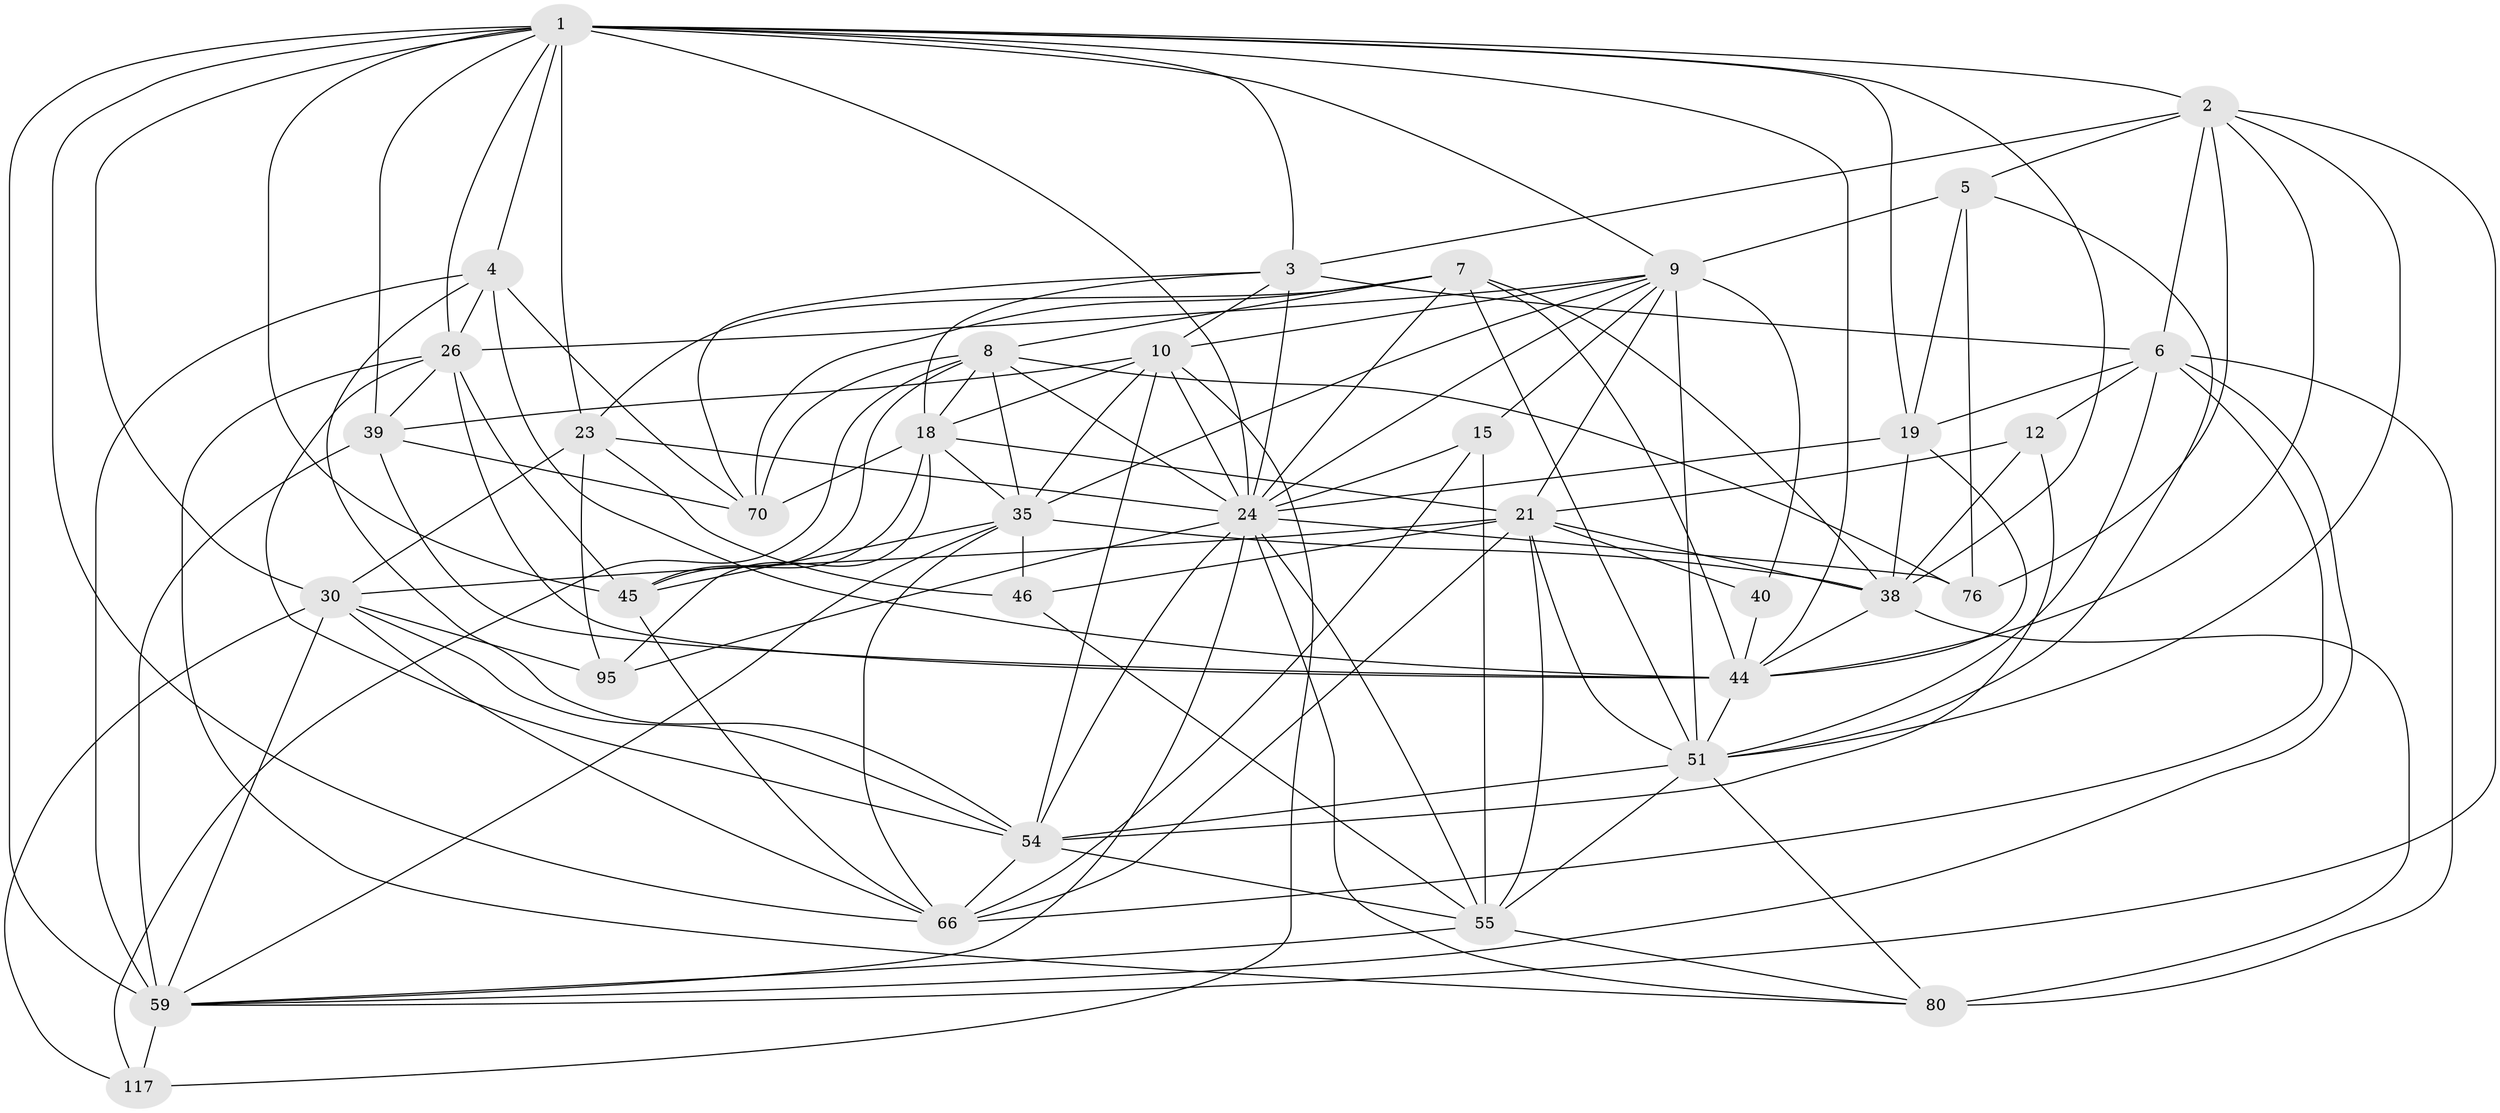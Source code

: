 // original degree distribution, {4: 1.0}
// Generated by graph-tools (version 1.1) at 2025/20/03/04/25 18:20:59]
// undirected, 36 vertices, 133 edges
graph export_dot {
graph [start="1"]
  node [color=gray90,style=filled];
  1 [super="+60+13+79+17"];
  2 [super="+122+105"];
  3 [super="+29+114"];
  4 [super="+41+67"];
  5 [super="+112"];
  6 [super="+37+36"];
  7 [super="+74+90"];
  8 [super="+11"];
  9 [super="+32+25+16"];
  10 [super="+82+31+53"];
  12 [super="+27"];
  15;
  18 [super="+71+20"];
  19 [super="+64"];
  21 [super="+33+34"];
  23 [super="+61+77"];
  24 [super="+43+48+83+106"];
  26 [super="+116+52+28"];
  30 [super="+47+73"];
  35 [super="+86+101+92"];
  38 [super="+111+56"];
  39 [super="+42"];
  40;
  44 [super="+49+63"];
  45 [super="+100"];
  46;
  51 [super="+84"];
  54 [super="+118+120+69"];
  55 [super="+108+94"];
  59 [super="+103+72"];
  66 [super="+75+102"];
  70 [super="+96"];
  76;
  80 [super="+91"];
  95 [super="+115"];
  117;
  1 -- 66;
  1 -- 26;
  1 -- 38;
  1 -- 9;
  1 -- 30;
  1 -- 3 [weight=3];
  1 -- 4 [weight=2];
  1 -- 23 [weight=2];
  1 -- 59 [weight=3];
  1 -- 44 [weight=2];
  1 -- 24;
  1 -- 2;
  1 -- 39;
  1 -- 45;
  1 -- 19;
  2 -- 5;
  2 -- 44;
  2 -- 59;
  2 -- 3;
  2 -- 76;
  2 -- 51;
  2 -- 6;
  3 -- 6;
  3 -- 70;
  3 -- 10;
  3 -- 24 [weight=2];
  3 -- 18;
  4 -- 59 [weight=2];
  4 -- 44;
  4 -- 70;
  4 -- 26 [weight=3];
  4 -- 54;
  5 -- 76;
  5 -- 9 [weight=2];
  5 -- 19;
  5 -- 51;
  6 -- 66;
  6 -- 59;
  6 -- 19;
  6 -- 12;
  6 -- 51;
  6 -- 80;
  7 -- 38;
  7 -- 44 [weight=2];
  7 -- 70;
  7 -- 24;
  7 -- 8;
  7 -- 51;
  7 -- 23;
  8 -- 76;
  8 -- 35;
  8 -- 18;
  8 -- 117;
  8 -- 70;
  8 -- 45;
  8 -- 24;
  9 -- 40 [weight=2];
  9 -- 35;
  9 -- 10;
  9 -- 51;
  9 -- 21;
  9 -- 24;
  9 -- 15;
  9 -- 26;
  10 -- 39;
  10 -- 35 [weight=2];
  10 -- 117;
  10 -- 18;
  10 -- 54 [weight=2];
  10 -- 24;
  12 -- 54;
  12 -- 21 [weight=3];
  12 -- 38;
  15 -- 55;
  15 -- 24;
  15 -- 66;
  18 -- 21;
  18 -- 35;
  18 -- 45;
  18 -- 95;
  18 -- 70;
  19 -- 38;
  19 -- 44;
  19 -- 24;
  21 -- 40;
  21 -- 38;
  21 -- 66;
  21 -- 46;
  21 -- 55;
  21 -- 30;
  21 -- 51;
  23 -- 95 [weight=2];
  23 -- 46;
  23 -- 30;
  23 -- 24;
  24 -- 95 [weight=2];
  24 -- 76;
  24 -- 54;
  24 -- 59 [weight=2];
  24 -- 80;
  24 -- 55;
  26 -- 80;
  26 -- 54;
  26 -- 45;
  26 -- 39;
  26 -- 44;
  30 -- 54;
  30 -- 117;
  30 -- 95;
  30 -- 59;
  30 -- 66;
  35 -- 66;
  35 -- 38;
  35 -- 45;
  35 -- 59;
  35 -- 46;
  38 -- 80;
  38 -- 44;
  39 -- 44;
  39 -- 70;
  39 -- 59;
  40 -- 44;
  44 -- 51;
  45 -- 66;
  46 -- 55;
  51 -- 55;
  51 -- 54;
  51 -- 80;
  54 -- 66;
  54 -- 55;
  55 -- 59;
  55 -- 80;
  59 -- 117;
}
